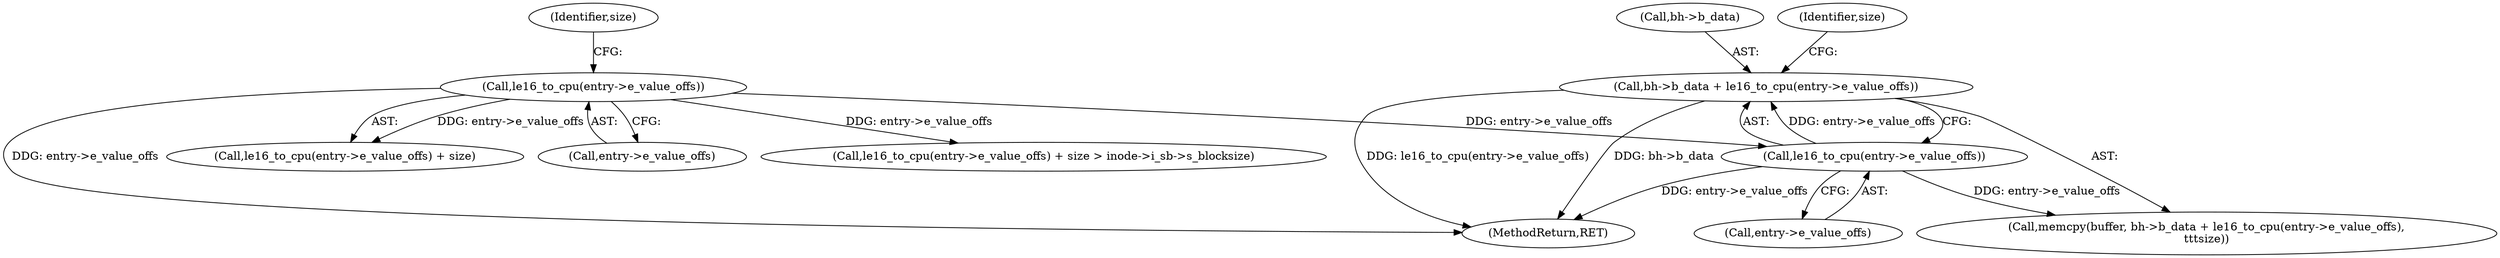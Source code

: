 digraph "0_linux_be0726d33cb8f411945884664924bed3cb8c70ee_7@pointer" {
"1000370" [label="(Call,bh->b_data + le16_to_cpu(entry->e_value_offs))"];
"1000374" [label="(Call,le16_to_cpu(entry->e_value_offs))"];
"1000338" [label="(Call,le16_to_cpu(entry->e_value_offs))"];
"1000374" [label="(Call,le16_to_cpu(entry->e_value_offs))"];
"1000378" [label="(Identifier,size)"];
"1000393" [label="(MethodReturn,RET)"];
"1000371" [label="(Call,bh->b_data)"];
"1000339" [label="(Call,entry->e_value_offs)"];
"1000338" [label="(Call,le16_to_cpu(entry->e_value_offs))"];
"1000370" [label="(Call,bh->b_data + le16_to_cpu(entry->e_value_offs))"];
"1000368" [label="(Call,memcpy(buffer, bh->b_data + le16_to_cpu(entry->e_value_offs),\n\t\t\tsize))"];
"1000375" [label="(Call,entry->e_value_offs)"];
"1000342" [label="(Identifier,size)"];
"1000336" [label="(Call,le16_to_cpu(entry->e_value_offs) + size > inode->i_sb->s_blocksize)"];
"1000337" [label="(Call,le16_to_cpu(entry->e_value_offs) + size)"];
"1000370" -> "1000368"  [label="AST: "];
"1000370" -> "1000374"  [label="CFG: "];
"1000371" -> "1000370"  [label="AST: "];
"1000374" -> "1000370"  [label="AST: "];
"1000378" -> "1000370"  [label="CFG: "];
"1000370" -> "1000393"  [label="DDG: le16_to_cpu(entry->e_value_offs)"];
"1000370" -> "1000393"  [label="DDG: bh->b_data"];
"1000374" -> "1000370"  [label="DDG: entry->e_value_offs"];
"1000374" -> "1000375"  [label="CFG: "];
"1000375" -> "1000374"  [label="AST: "];
"1000374" -> "1000393"  [label="DDG: entry->e_value_offs"];
"1000374" -> "1000368"  [label="DDG: entry->e_value_offs"];
"1000338" -> "1000374"  [label="DDG: entry->e_value_offs"];
"1000338" -> "1000337"  [label="AST: "];
"1000338" -> "1000339"  [label="CFG: "];
"1000339" -> "1000338"  [label="AST: "];
"1000342" -> "1000338"  [label="CFG: "];
"1000338" -> "1000393"  [label="DDG: entry->e_value_offs"];
"1000338" -> "1000336"  [label="DDG: entry->e_value_offs"];
"1000338" -> "1000337"  [label="DDG: entry->e_value_offs"];
}
